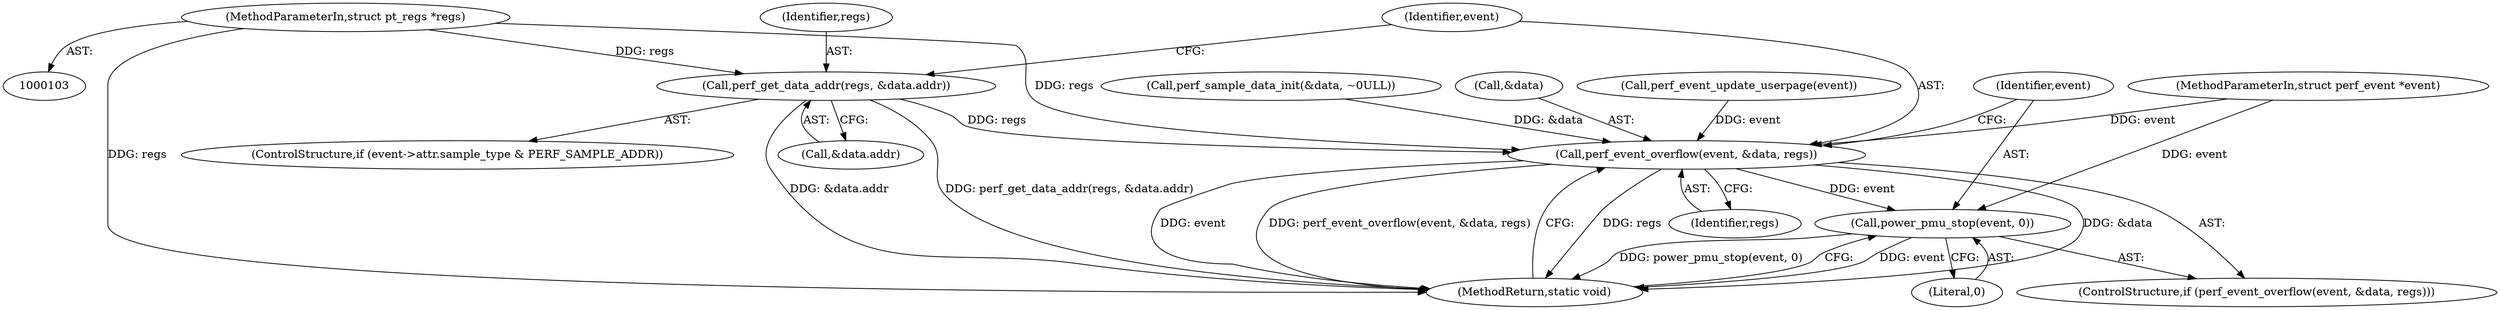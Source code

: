 digraph "0_linux_a8b0ca17b80e92faab46ee7179ba9e99ccb61233_16@pointer" {
"1000259" [label="(Call,perf_get_data_addr(regs, &data.addr))"];
"1000106" [label="(MethodParameterIn,struct pt_regs *regs)"];
"1000266" [label="(Call,perf_event_overflow(event, &data, regs))"];
"1000271" [label="(Call,power_pmu_stop(event, 0))"];
"1000251" [label="(ControlStructure,if (event->attr.sample_type & PERF_SAMPLE_ADDR))"];
"1000260" [label="(Identifier,regs)"];
"1000104" [label="(MethodParameterIn,struct perf_event *event)"];
"1000273" [label="(Literal,0)"];
"1000265" [label="(ControlStructure,if (perf_event_overflow(event, &data, regs)))"];
"1000274" [label="(MethodReturn,static void)"];
"1000259" [label="(Call,perf_get_data_addr(regs, &data.addr))"];
"1000106" [label="(MethodParameterIn,struct pt_regs *regs)"];
"1000266" [label="(Call,perf_event_overflow(event, &data, regs))"];
"1000272" [label="(Identifier,event)"];
"1000268" [label="(Call,&data)"];
"1000232" [label="(Call,perf_event_update_userpage(event))"];
"1000261" [label="(Call,&data.addr)"];
"1000238" [label="(Call,perf_sample_data_init(&data, ~0ULL))"];
"1000271" [label="(Call,power_pmu_stop(event, 0))"];
"1000267" [label="(Identifier,event)"];
"1000270" [label="(Identifier,regs)"];
"1000259" -> "1000251"  [label="AST: "];
"1000259" -> "1000261"  [label="CFG: "];
"1000260" -> "1000259"  [label="AST: "];
"1000261" -> "1000259"  [label="AST: "];
"1000267" -> "1000259"  [label="CFG: "];
"1000259" -> "1000274"  [label="DDG: perf_get_data_addr(regs, &data.addr)"];
"1000259" -> "1000274"  [label="DDG: &data.addr"];
"1000106" -> "1000259"  [label="DDG: regs"];
"1000259" -> "1000266"  [label="DDG: regs"];
"1000106" -> "1000103"  [label="AST: "];
"1000106" -> "1000274"  [label="DDG: regs"];
"1000106" -> "1000266"  [label="DDG: regs"];
"1000266" -> "1000265"  [label="AST: "];
"1000266" -> "1000270"  [label="CFG: "];
"1000267" -> "1000266"  [label="AST: "];
"1000268" -> "1000266"  [label="AST: "];
"1000270" -> "1000266"  [label="AST: "];
"1000272" -> "1000266"  [label="CFG: "];
"1000274" -> "1000266"  [label="CFG: "];
"1000266" -> "1000274"  [label="DDG: regs"];
"1000266" -> "1000274"  [label="DDG: &data"];
"1000266" -> "1000274"  [label="DDG: event"];
"1000266" -> "1000274"  [label="DDG: perf_event_overflow(event, &data, regs)"];
"1000232" -> "1000266"  [label="DDG: event"];
"1000104" -> "1000266"  [label="DDG: event"];
"1000238" -> "1000266"  [label="DDG: &data"];
"1000266" -> "1000271"  [label="DDG: event"];
"1000271" -> "1000265"  [label="AST: "];
"1000271" -> "1000273"  [label="CFG: "];
"1000272" -> "1000271"  [label="AST: "];
"1000273" -> "1000271"  [label="AST: "];
"1000274" -> "1000271"  [label="CFG: "];
"1000271" -> "1000274"  [label="DDG: event"];
"1000271" -> "1000274"  [label="DDG: power_pmu_stop(event, 0)"];
"1000104" -> "1000271"  [label="DDG: event"];
}
